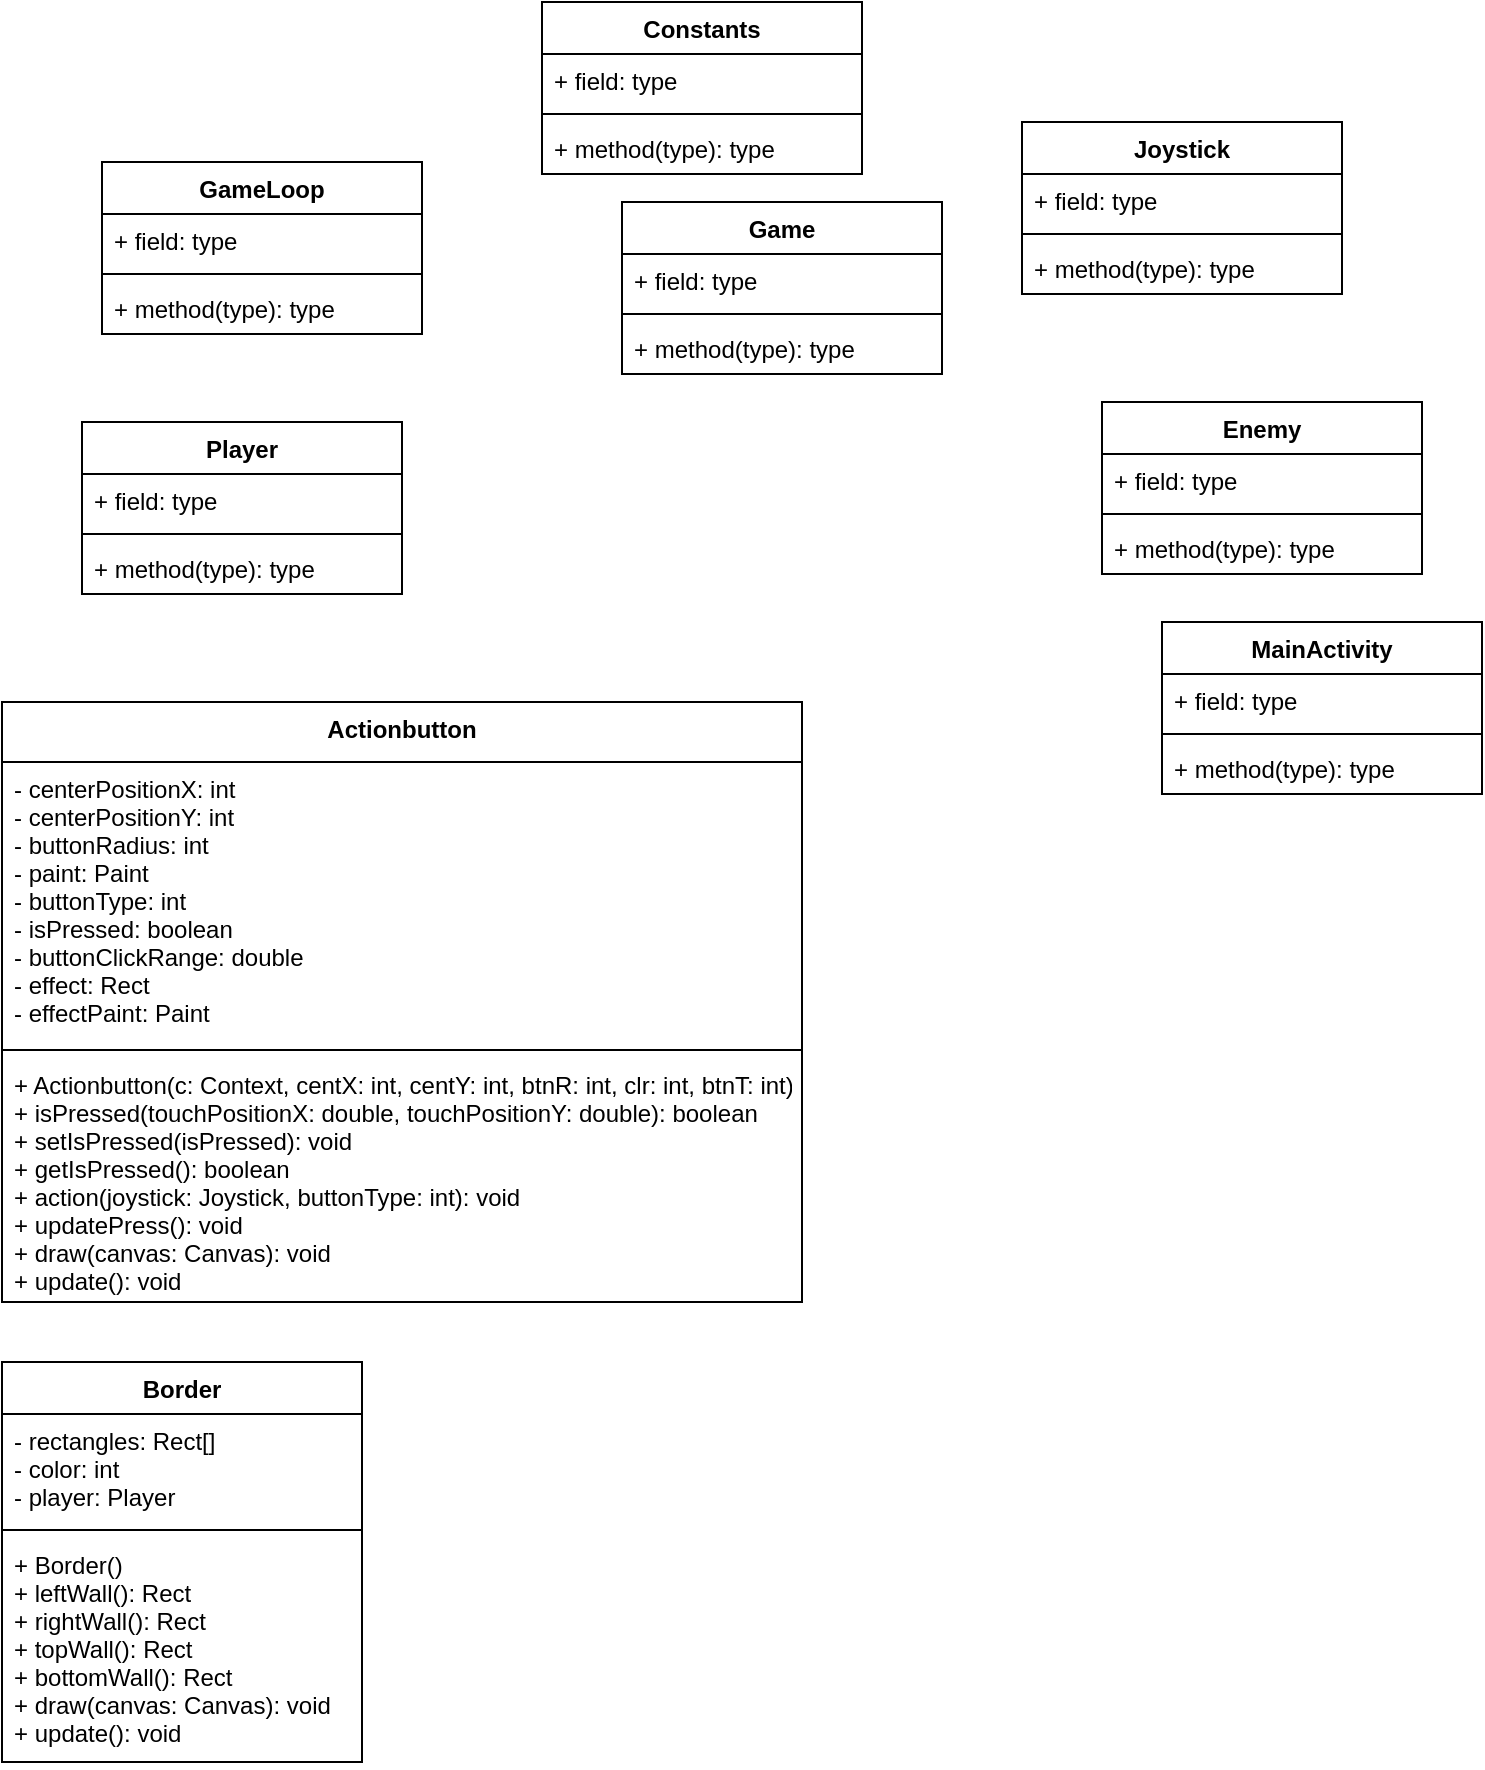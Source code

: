 <mxfile version="20.0.2" type="github"><diagram id="9KUDnZ3S-DshDLyMtLq2" name="Page-1"><mxGraphModel dx="1422" dy="794" grid="1" gridSize="10" guides="1" tooltips="1" connect="1" arrows="1" fold="1" page="1" pageScale="1" pageWidth="827" pageHeight="1169" math="0" shadow="0"><root><mxCell id="0"/><mxCell id="1" parent="0"/><mxCell id="mfKSEhWNQvYtMSP7x3m8-1" value="GameLoop" style="swimlane;fontStyle=1;align=center;verticalAlign=top;childLayout=stackLayout;horizontal=1;startSize=26;horizontalStack=0;resizeParent=1;resizeParentMax=0;resizeLast=0;collapsible=1;marginBottom=0;" vertex="1" parent="1"><mxGeometry x="100" y="120" width="160" height="86" as="geometry"/></mxCell><mxCell id="mfKSEhWNQvYtMSP7x3m8-2" value="+ field: type" style="text;strokeColor=none;fillColor=none;align=left;verticalAlign=top;spacingLeft=4;spacingRight=4;overflow=hidden;rotatable=0;points=[[0,0.5],[1,0.5]];portConstraint=eastwest;" vertex="1" parent="mfKSEhWNQvYtMSP7x3m8-1"><mxGeometry y="26" width="160" height="26" as="geometry"/></mxCell><mxCell id="mfKSEhWNQvYtMSP7x3m8-3" value="" style="line;strokeWidth=1;fillColor=none;align=left;verticalAlign=middle;spacingTop=-1;spacingLeft=3;spacingRight=3;rotatable=0;labelPosition=right;points=[];portConstraint=eastwest;" vertex="1" parent="mfKSEhWNQvYtMSP7x3m8-1"><mxGeometry y="52" width="160" height="8" as="geometry"/></mxCell><mxCell id="mfKSEhWNQvYtMSP7x3m8-4" value="+ method(type): type" style="text;strokeColor=none;fillColor=none;align=left;verticalAlign=top;spacingLeft=4;spacingRight=4;overflow=hidden;rotatable=0;points=[[0,0.5],[1,0.5]];portConstraint=eastwest;" vertex="1" parent="mfKSEhWNQvYtMSP7x3m8-1"><mxGeometry y="60" width="160" height="26" as="geometry"/></mxCell><mxCell id="mfKSEhWNQvYtMSP7x3m8-5" value="Game" style="swimlane;fontStyle=1;align=center;verticalAlign=top;childLayout=stackLayout;horizontal=1;startSize=26;horizontalStack=0;resizeParent=1;resizeParentMax=0;resizeLast=0;collapsible=1;marginBottom=0;" vertex="1" parent="1"><mxGeometry x="360" y="140" width="160" height="86" as="geometry"/></mxCell><mxCell id="mfKSEhWNQvYtMSP7x3m8-6" value="+ field: type" style="text;strokeColor=none;fillColor=none;align=left;verticalAlign=top;spacingLeft=4;spacingRight=4;overflow=hidden;rotatable=0;points=[[0,0.5],[1,0.5]];portConstraint=eastwest;" vertex="1" parent="mfKSEhWNQvYtMSP7x3m8-5"><mxGeometry y="26" width="160" height="26" as="geometry"/></mxCell><mxCell id="mfKSEhWNQvYtMSP7x3m8-7" value="" style="line;strokeWidth=1;fillColor=none;align=left;verticalAlign=middle;spacingTop=-1;spacingLeft=3;spacingRight=3;rotatable=0;labelPosition=right;points=[];portConstraint=eastwest;" vertex="1" parent="mfKSEhWNQvYtMSP7x3m8-5"><mxGeometry y="52" width="160" height="8" as="geometry"/></mxCell><mxCell id="mfKSEhWNQvYtMSP7x3m8-8" value="+ method(type): type" style="text;strokeColor=none;fillColor=none;align=left;verticalAlign=top;spacingLeft=4;spacingRight=4;overflow=hidden;rotatable=0;points=[[0,0.5],[1,0.5]];portConstraint=eastwest;" vertex="1" parent="mfKSEhWNQvYtMSP7x3m8-5"><mxGeometry y="60" width="160" height="26" as="geometry"/></mxCell><mxCell id="mfKSEhWNQvYtMSP7x3m8-9" value="Enemy" style="swimlane;fontStyle=1;align=center;verticalAlign=top;childLayout=stackLayout;horizontal=1;startSize=26;horizontalStack=0;resizeParent=1;resizeParentMax=0;resizeLast=0;collapsible=1;marginBottom=0;" vertex="1" parent="1"><mxGeometry x="600" y="240" width="160" height="86" as="geometry"/></mxCell><mxCell id="mfKSEhWNQvYtMSP7x3m8-10" value="+ field: type" style="text;strokeColor=none;fillColor=none;align=left;verticalAlign=top;spacingLeft=4;spacingRight=4;overflow=hidden;rotatable=0;points=[[0,0.5],[1,0.5]];portConstraint=eastwest;" vertex="1" parent="mfKSEhWNQvYtMSP7x3m8-9"><mxGeometry y="26" width="160" height="26" as="geometry"/></mxCell><mxCell id="mfKSEhWNQvYtMSP7x3m8-11" value="" style="line;strokeWidth=1;fillColor=none;align=left;verticalAlign=middle;spacingTop=-1;spacingLeft=3;spacingRight=3;rotatable=0;labelPosition=right;points=[];portConstraint=eastwest;" vertex="1" parent="mfKSEhWNQvYtMSP7x3m8-9"><mxGeometry y="52" width="160" height="8" as="geometry"/></mxCell><mxCell id="mfKSEhWNQvYtMSP7x3m8-12" value="+ method(type): type" style="text;strokeColor=none;fillColor=none;align=left;verticalAlign=top;spacingLeft=4;spacingRight=4;overflow=hidden;rotatable=0;points=[[0,0.5],[1,0.5]];portConstraint=eastwest;" vertex="1" parent="mfKSEhWNQvYtMSP7x3m8-9"><mxGeometry y="60" width="160" height="26" as="geometry"/></mxCell><mxCell id="mfKSEhWNQvYtMSP7x3m8-13" value="Player" style="swimlane;fontStyle=1;align=center;verticalAlign=top;childLayout=stackLayout;horizontal=1;startSize=26;horizontalStack=0;resizeParent=1;resizeParentMax=0;resizeLast=0;collapsible=1;marginBottom=0;" vertex="1" parent="1"><mxGeometry x="90" y="250" width="160" height="86" as="geometry"/></mxCell><mxCell id="mfKSEhWNQvYtMSP7x3m8-14" value="+ field: type" style="text;strokeColor=none;fillColor=none;align=left;verticalAlign=top;spacingLeft=4;spacingRight=4;overflow=hidden;rotatable=0;points=[[0,0.5],[1,0.5]];portConstraint=eastwest;" vertex="1" parent="mfKSEhWNQvYtMSP7x3m8-13"><mxGeometry y="26" width="160" height="26" as="geometry"/></mxCell><mxCell id="mfKSEhWNQvYtMSP7x3m8-15" value="" style="line;strokeWidth=1;fillColor=none;align=left;verticalAlign=middle;spacingTop=-1;spacingLeft=3;spacingRight=3;rotatable=0;labelPosition=right;points=[];portConstraint=eastwest;" vertex="1" parent="mfKSEhWNQvYtMSP7x3m8-13"><mxGeometry y="52" width="160" height="8" as="geometry"/></mxCell><mxCell id="mfKSEhWNQvYtMSP7x3m8-16" value="+ method(type): type" style="text;strokeColor=none;fillColor=none;align=left;verticalAlign=top;spacingLeft=4;spacingRight=4;overflow=hidden;rotatable=0;points=[[0,0.5],[1,0.5]];portConstraint=eastwest;" vertex="1" parent="mfKSEhWNQvYtMSP7x3m8-13"><mxGeometry y="60" width="160" height="26" as="geometry"/></mxCell><mxCell id="mfKSEhWNQvYtMSP7x3m8-18" value="Joystick" style="swimlane;fontStyle=1;align=center;verticalAlign=top;childLayout=stackLayout;horizontal=1;startSize=26;horizontalStack=0;resizeParent=1;resizeParentMax=0;resizeLast=0;collapsible=1;marginBottom=0;" vertex="1" parent="1"><mxGeometry x="560" y="100" width="160" height="86" as="geometry"/></mxCell><mxCell id="mfKSEhWNQvYtMSP7x3m8-19" value="+ field: type" style="text;strokeColor=none;fillColor=none;align=left;verticalAlign=top;spacingLeft=4;spacingRight=4;overflow=hidden;rotatable=0;points=[[0,0.5],[1,0.5]];portConstraint=eastwest;" vertex="1" parent="mfKSEhWNQvYtMSP7x3m8-18"><mxGeometry y="26" width="160" height="26" as="geometry"/></mxCell><mxCell id="mfKSEhWNQvYtMSP7x3m8-20" value="" style="line;strokeWidth=1;fillColor=none;align=left;verticalAlign=middle;spacingTop=-1;spacingLeft=3;spacingRight=3;rotatable=0;labelPosition=right;points=[];portConstraint=eastwest;" vertex="1" parent="mfKSEhWNQvYtMSP7x3m8-18"><mxGeometry y="52" width="160" height="8" as="geometry"/></mxCell><mxCell id="mfKSEhWNQvYtMSP7x3m8-21" value="+ method(type): type" style="text;strokeColor=none;fillColor=none;align=left;verticalAlign=top;spacingLeft=4;spacingRight=4;overflow=hidden;rotatable=0;points=[[0,0.5],[1,0.5]];portConstraint=eastwest;" vertex="1" parent="mfKSEhWNQvYtMSP7x3m8-18"><mxGeometry y="60" width="160" height="26" as="geometry"/></mxCell><mxCell id="mfKSEhWNQvYtMSP7x3m8-22" value="Actionbutton" style="swimlane;fontStyle=1;align=center;verticalAlign=top;childLayout=stackLayout;horizontal=1;startSize=30;horizontalStack=0;resizeParent=1;resizeParentMax=0;resizeLast=0;collapsible=1;marginBottom=0;" vertex="1" parent="1"><mxGeometry x="50" y="390" width="400" height="300" as="geometry"/></mxCell><mxCell id="mfKSEhWNQvYtMSP7x3m8-23" value="- centerPositionX: int&#10;- centerPositionY: int&#10;- buttonRadius: int&#10;- paint: Paint&#10;- buttonType: int&#10;- isPressed: boolean&#10;- buttonClickRange: double&#10;- effect: Rect&#10;- effectPaint: Paint&#10;" style="text;strokeColor=none;fillColor=none;align=left;verticalAlign=top;spacingLeft=4;spacingRight=4;overflow=hidden;rotatable=0;points=[[0,0.5],[1,0.5]];portConstraint=eastwest;" vertex="1" parent="mfKSEhWNQvYtMSP7x3m8-22"><mxGeometry y="30" width="400" height="140" as="geometry"/></mxCell><mxCell id="mfKSEhWNQvYtMSP7x3m8-24" value="" style="line;strokeWidth=1;fillColor=none;align=left;verticalAlign=middle;spacingTop=-1;spacingLeft=3;spacingRight=3;rotatable=0;labelPosition=right;points=[];portConstraint=eastwest;" vertex="1" parent="mfKSEhWNQvYtMSP7x3m8-22"><mxGeometry y="170" width="400" height="8" as="geometry"/></mxCell><mxCell id="mfKSEhWNQvYtMSP7x3m8-25" value="+ Actionbutton(c: Context, centX: int, centY: int, btnR: int, clr: int, btnT: int)&#10;+ isPressed(touchPositionX: double, touchPositionY: double): boolean&#10;+ setIsPressed(isPressed): void&#10;+ getIsPressed(): boolean&#10;+ action(joystick: Joystick, buttonType: int): void&#10;+ updatePress(): void&#10;+ draw(canvas: Canvas): void&#10;+ update(): void" style="text;strokeColor=none;fillColor=none;align=left;verticalAlign=top;spacingLeft=4;spacingRight=4;overflow=hidden;rotatable=0;points=[[0,0.5],[1,0.5]];portConstraint=eastwest;" vertex="1" parent="mfKSEhWNQvYtMSP7x3m8-22"><mxGeometry y="178" width="400" height="122" as="geometry"/></mxCell><mxCell id="mfKSEhWNQvYtMSP7x3m8-26" value="Border" style="swimlane;fontStyle=1;align=center;verticalAlign=top;childLayout=stackLayout;horizontal=1;startSize=26;horizontalStack=0;resizeParent=1;resizeParentMax=0;resizeLast=0;collapsible=1;marginBottom=0;" vertex="1" parent="1"><mxGeometry x="50" y="720" width="180" height="200" as="geometry"/></mxCell><mxCell id="mfKSEhWNQvYtMSP7x3m8-27" value="- rectangles: Rect[]&#10;- color: int&#10;- player: Player" style="text;strokeColor=none;fillColor=none;align=left;verticalAlign=top;spacingLeft=4;spacingRight=4;overflow=hidden;rotatable=0;points=[[0,0.5],[1,0.5]];portConstraint=eastwest;" vertex="1" parent="mfKSEhWNQvYtMSP7x3m8-26"><mxGeometry y="26" width="180" height="54" as="geometry"/></mxCell><mxCell id="mfKSEhWNQvYtMSP7x3m8-28" value="" style="line;strokeWidth=1;fillColor=none;align=left;verticalAlign=middle;spacingTop=-1;spacingLeft=3;spacingRight=3;rotatable=0;labelPosition=right;points=[];portConstraint=eastwest;" vertex="1" parent="mfKSEhWNQvYtMSP7x3m8-26"><mxGeometry y="80" width="180" height="8" as="geometry"/></mxCell><mxCell id="mfKSEhWNQvYtMSP7x3m8-29" value="+ Border()&#10;+ leftWall(): Rect&#10;+ rightWall(): Rect&#10;+ topWall(): Rect&#10;+ bottomWall(): Rect&#10;+ draw(canvas: Canvas): void&#10;+ update(): void" style="text;strokeColor=none;fillColor=none;align=left;verticalAlign=top;spacingLeft=4;spacingRight=4;overflow=hidden;rotatable=0;points=[[0,0.5],[1,0.5]];portConstraint=eastwest;" vertex="1" parent="mfKSEhWNQvYtMSP7x3m8-26"><mxGeometry y="88" width="180" height="112" as="geometry"/></mxCell><mxCell id="mfKSEhWNQvYtMSP7x3m8-30" value="Constants" style="swimlane;fontStyle=1;align=center;verticalAlign=top;childLayout=stackLayout;horizontal=1;startSize=26;horizontalStack=0;resizeParent=1;resizeParentMax=0;resizeLast=0;collapsible=1;marginBottom=0;" vertex="1" parent="1"><mxGeometry x="320" y="40" width="160" height="86" as="geometry"/></mxCell><mxCell id="mfKSEhWNQvYtMSP7x3m8-31" value="+ field: type" style="text;strokeColor=none;fillColor=none;align=left;verticalAlign=top;spacingLeft=4;spacingRight=4;overflow=hidden;rotatable=0;points=[[0,0.5],[1,0.5]];portConstraint=eastwest;" vertex="1" parent="mfKSEhWNQvYtMSP7x3m8-30"><mxGeometry y="26" width="160" height="26" as="geometry"/></mxCell><mxCell id="mfKSEhWNQvYtMSP7x3m8-32" value="" style="line;strokeWidth=1;fillColor=none;align=left;verticalAlign=middle;spacingTop=-1;spacingLeft=3;spacingRight=3;rotatable=0;labelPosition=right;points=[];portConstraint=eastwest;" vertex="1" parent="mfKSEhWNQvYtMSP7x3m8-30"><mxGeometry y="52" width="160" height="8" as="geometry"/></mxCell><mxCell id="mfKSEhWNQvYtMSP7x3m8-33" value="+ method(type): type" style="text;strokeColor=none;fillColor=none;align=left;verticalAlign=top;spacingLeft=4;spacingRight=4;overflow=hidden;rotatable=0;points=[[0,0.5],[1,0.5]];portConstraint=eastwest;" vertex="1" parent="mfKSEhWNQvYtMSP7x3m8-30"><mxGeometry y="60" width="160" height="26" as="geometry"/></mxCell><mxCell id="mfKSEhWNQvYtMSP7x3m8-34" value="MainActivity" style="swimlane;fontStyle=1;align=center;verticalAlign=top;childLayout=stackLayout;horizontal=1;startSize=26;horizontalStack=0;resizeParent=1;resizeParentMax=0;resizeLast=0;collapsible=1;marginBottom=0;" vertex="1" parent="1"><mxGeometry x="630" y="350" width="160" height="86" as="geometry"/></mxCell><mxCell id="mfKSEhWNQvYtMSP7x3m8-35" value="+ field: type" style="text;strokeColor=none;fillColor=none;align=left;verticalAlign=top;spacingLeft=4;spacingRight=4;overflow=hidden;rotatable=0;points=[[0,0.5],[1,0.5]];portConstraint=eastwest;" vertex="1" parent="mfKSEhWNQvYtMSP7x3m8-34"><mxGeometry y="26" width="160" height="26" as="geometry"/></mxCell><mxCell id="mfKSEhWNQvYtMSP7x3m8-36" value="" style="line;strokeWidth=1;fillColor=none;align=left;verticalAlign=middle;spacingTop=-1;spacingLeft=3;spacingRight=3;rotatable=0;labelPosition=right;points=[];portConstraint=eastwest;" vertex="1" parent="mfKSEhWNQvYtMSP7x3m8-34"><mxGeometry y="52" width="160" height="8" as="geometry"/></mxCell><mxCell id="mfKSEhWNQvYtMSP7x3m8-37" value="+ method(type): type" style="text;strokeColor=none;fillColor=none;align=left;verticalAlign=top;spacingLeft=4;spacingRight=4;overflow=hidden;rotatable=0;points=[[0,0.5],[1,0.5]];portConstraint=eastwest;" vertex="1" parent="mfKSEhWNQvYtMSP7x3m8-34"><mxGeometry y="60" width="160" height="26" as="geometry"/></mxCell></root></mxGraphModel></diagram></mxfile>